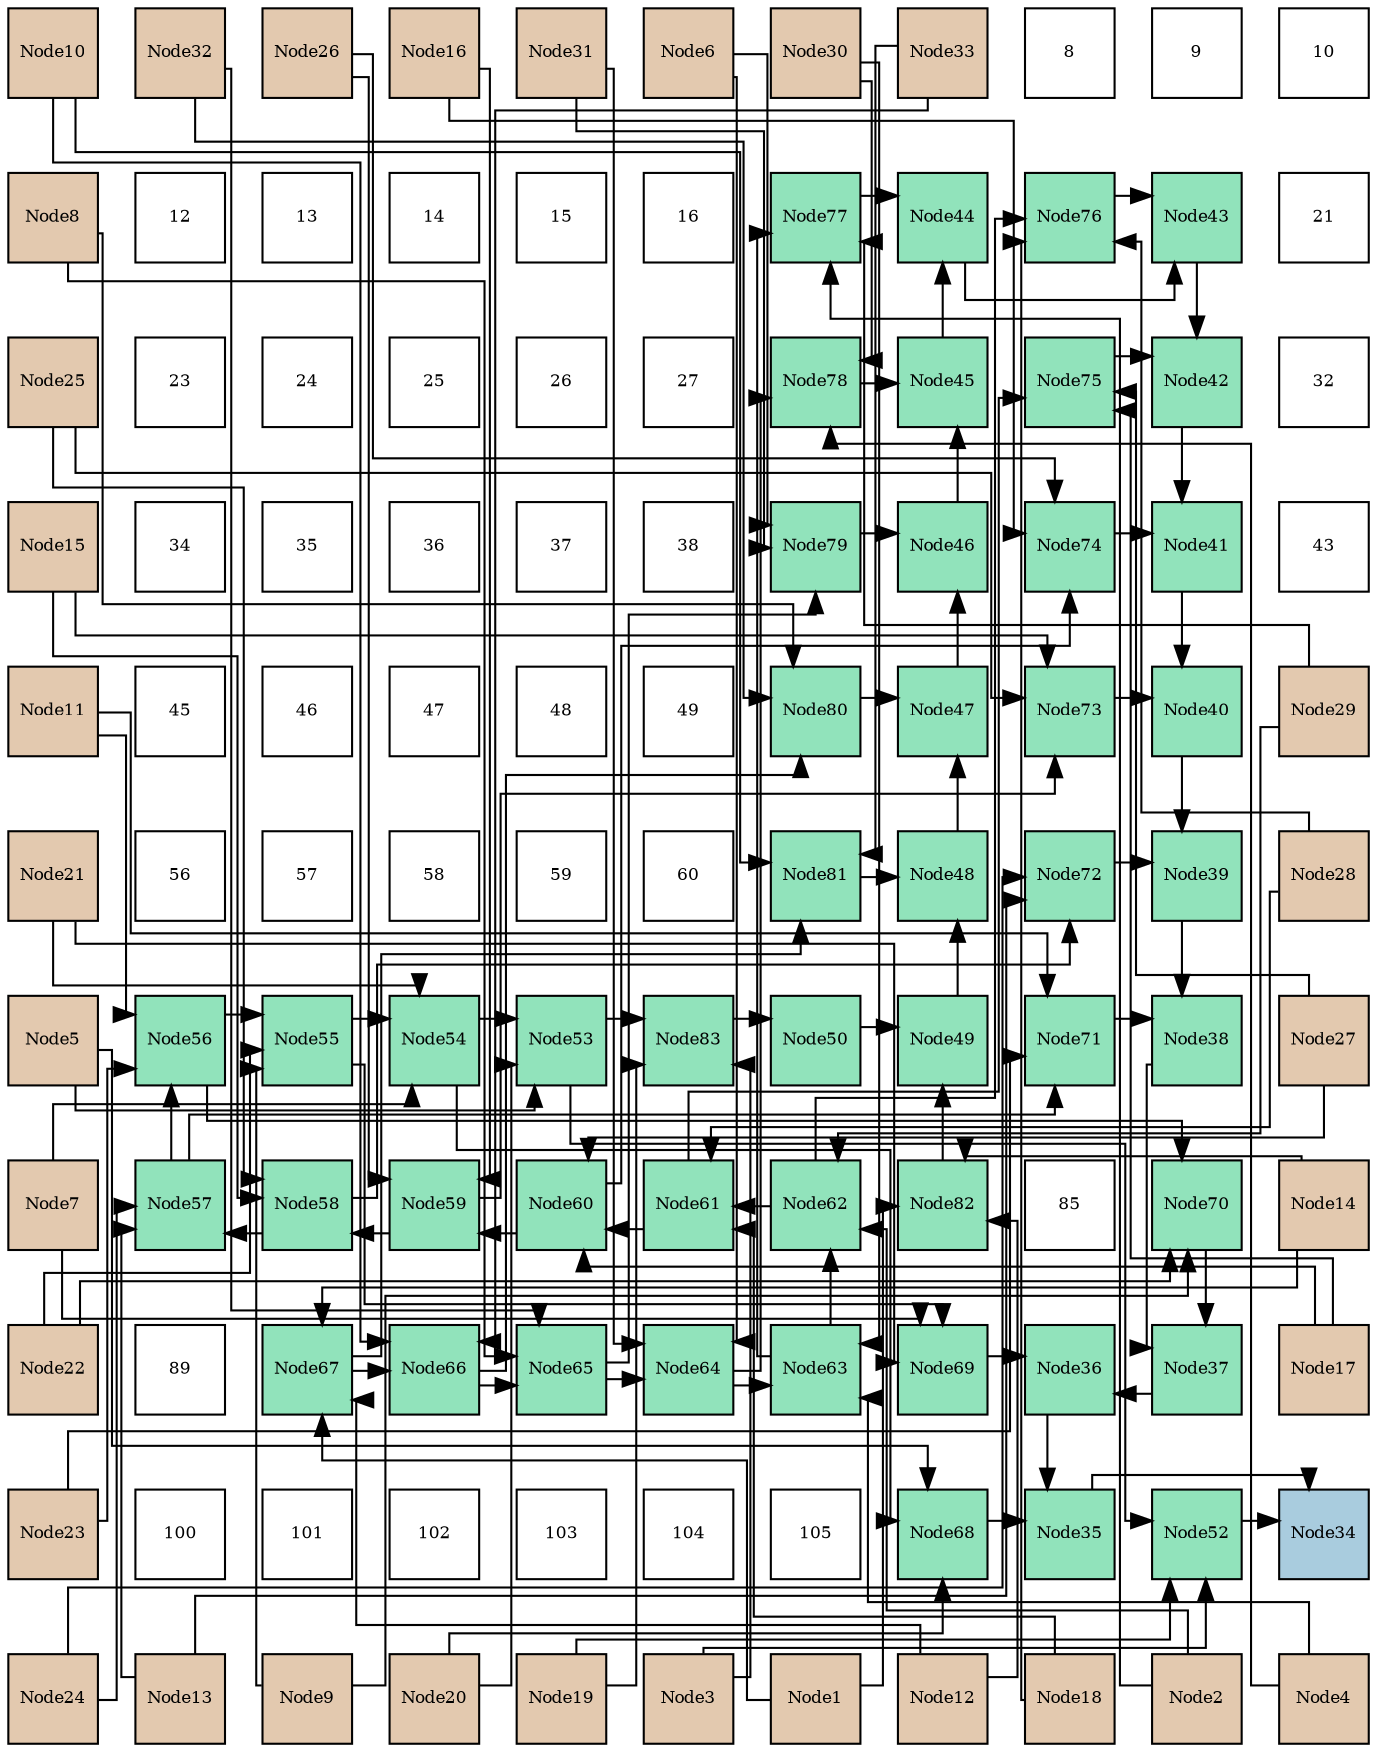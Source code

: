 digraph layout{
 rankdir=TB;
 splines=ortho;
 node [style=filled shape=square fixedsize=true width=0.6];
0[label="Node10", fontsize=8, fillcolor="#e3c9af"];
1[label="Node32", fontsize=8, fillcolor="#e3c9af"];
2[label="Node26", fontsize=8, fillcolor="#e3c9af"];
3[label="Node16", fontsize=8, fillcolor="#e3c9af"];
4[label="Node31", fontsize=8, fillcolor="#e3c9af"];
5[label="Node6", fontsize=8, fillcolor="#e3c9af"];
6[label="Node30", fontsize=8, fillcolor="#e3c9af"];
7[label="Node33", fontsize=8, fillcolor="#e3c9af"];
8[label="8", fontsize=8, fillcolor="#ffffff"];
9[label="9", fontsize=8, fillcolor="#ffffff"];
10[label="10", fontsize=8, fillcolor="#ffffff"];
11[label="Node8", fontsize=8, fillcolor="#e3c9af"];
12[label="12", fontsize=8, fillcolor="#ffffff"];
13[label="13", fontsize=8, fillcolor="#ffffff"];
14[label="14", fontsize=8, fillcolor="#ffffff"];
15[label="15", fontsize=8, fillcolor="#ffffff"];
16[label="16", fontsize=8, fillcolor="#ffffff"];
17[label="Node77", fontsize=8, fillcolor="#91e3bb"];
18[label="Node44", fontsize=8, fillcolor="#91e3bb"];
19[label="Node76", fontsize=8, fillcolor="#91e3bb"];
20[label="Node43", fontsize=8, fillcolor="#91e3bb"];
21[label="21", fontsize=8, fillcolor="#ffffff"];
22[label="Node25", fontsize=8, fillcolor="#e3c9af"];
23[label="23", fontsize=8, fillcolor="#ffffff"];
24[label="24", fontsize=8, fillcolor="#ffffff"];
25[label="25", fontsize=8, fillcolor="#ffffff"];
26[label="26", fontsize=8, fillcolor="#ffffff"];
27[label="27", fontsize=8, fillcolor="#ffffff"];
28[label="Node78", fontsize=8, fillcolor="#91e3bb"];
29[label="Node45", fontsize=8, fillcolor="#91e3bb"];
30[label="Node75", fontsize=8, fillcolor="#91e3bb"];
31[label="Node42", fontsize=8, fillcolor="#91e3bb"];
32[label="32", fontsize=8, fillcolor="#ffffff"];
33[label="Node15", fontsize=8, fillcolor="#e3c9af"];
34[label="34", fontsize=8, fillcolor="#ffffff"];
35[label="35", fontsize=8, fillcolor="#ffffff"];
36[label="36", fontsize=8, fillcolor="#ffffff"];
37[label="37", fontsize=8, fillcolor="#ffffff"];
38[label="38", fontsize=8, fillcolor="#ffffff"];
39[label="Node79", fontsize=8, fillcolor="#91e3bb"];
40[label="Node46", fontsize=8, fillcolor="#91e3bb"];
41[label="Node74", fontsize=8, fillcolor="#91e3bb"];
42[label="Node41", fontsize=8, fillcolor="#91e3bb"];
43[label="43", fontsize=8, fillcolor="#ffffff"];
44[label="Node11", fontsize=8, fillcolor="#e3c9af"];
45[label="45", fontsize=8, fillcolor="#ffffff"];
46[label="46", fontsize=8, fillcolor="#ffffff"];
47[label="47", fontsize=8, fillcolor="#ffffff"];
48[label="48", fontsize=8, fillcolor="#ffffff"];
49[label="49", fontsize=8, fillcolor="#ffffff"];
50[label="Node80", fontsize=8, fillcolor="#91e3bb"];
51[label="Node47", fontsize=8, fillcolor="#91e3bb"];
52[label="Node73", fontsize=8, fillcolor="#91e3bb"];
53[label="Node40", fontsize=8, fillcolor="#91e3bb"];
54[label="Node29", fontsize=8, fillcolor="#e3c9af"];
55[label="Node21", fontsize=8, fillcolor="#e3c9af"];
56[label="56", fontsize=8, fillcolor="#ffffff"];
57[label="57", fontsize=8, fillcolor="#ffffff"];
58[label="58", fontsize=8, fillcolor="#ffffff"];
59[label="59", fontsize=8, fillcolor="#ffffff"];
60[label="60", fontsize=8, fillcolor="#ffffff"];
61[label="Node81", fontsize=8, fillcolor="#91e3bb"];
62[label="Node48", fontsize=8, fillcolor="#91e3bb"];
63[label="Node72", fontsize=8, fillcolor="#91e3bb"];
64[label="Node39", fontsize=8, fillcolor="#91e3bb"];
65[label="Node28", fontsize=8, fillcolor="#e3c9af"];
66[label="Node5", fontsize=8, fillcolor="#e3c9af"];
67[label="Node56", fontsize=8, fillcolor="#91e3bb"];
68[label="Node55", fontsize=8, fillcolor="#91e3bb"];
69[label="Node54", fontsize=8, fillcolor="#91e3bb"];
70[label="Node53", fontsize=8, fillcolor="#91e3bb"];
71[label="Node83", fontsize=8, fillcolor="#91e3bb"];
72[label="Node50", fontsize=8, fillcolor="#91e3bb"];
73[label="Node49", fontsize=8, fillcolor="#91e3bb"];
74[label="Node71", fontsize=8, fillcolor="#91e3bb"];
75[label="Node38", fontsize=8, fillcolor="#91e3bb"];
76[label="Node27", fontsize=8, fillcolor="#e3c9af"];
77[label="Node7", fontsize=8, fillcolor="#e3c9af"];
78[label="Node57", fontsize=8, fillcolor="#91e3bb"];
79[label="Node58", fontsize=8, fillcolor="#91e3bb"];
80[label="Node59", fontsize=8, fillcolor="#91e3bb"];
81[label="Node60", fontsize=8, fillcolor="#91e3bb"];
82[label="Node61", fontsize=8, fillcolor="#91e3bb"];
83[label="Node62", fontsize=8, fillcolor="#91e3bb"];
84[label="Node82", fontsize=8, fillcolor="#91e3bb"];
85[label="85", fontsize=8, fillcolor="#ffffff"];
86[label="Node70", fontsize=8, fillcolor="#91e3bb"];
87[label="Node14", fontsize=8, fillcolor="#e3c9af"];
88[label="Node22", fontsize=8, fillcolor="#e3c9af"];
89[label="89", fontsize=8, fillcolor="#ffffff"];
90[label="Node67", fontsize=8, fillcolor="#91e3bb"];
91[label="Node66", fontsize=8, fillcolor="#91e3bb"];
92[label="Node65", fontsize=8, fillcolor="#91e3bb"];
93[label="Node64", fontsize=8, fillcolor="#91e3bb"];
94[label="Node63", fontsize=8, fillcolor="#91e3bb"];
95[label="Node69", fontsize=8, fillcolor="#91e3bb"];
96[label="Node36", fontsize=8, fillcolor="#91e3bb"];
97[label="Node37", fontsize=8, fillcolor="#91e3bb"];
98[label="Node17", fontsize=8, fillcolor="#e3c9af"];
99[label="Node23", fontsize=8, fillcolor="#e3c9af"];
100[label="100", fontsize=8, fillcolor="#ffffff"];
101[label="101", fontsize=8, fillcolor="#ffffff"];
102[label="102", fontsize=8, fillcolor="#ffffff"];
103[label="103", fontsize=8, fillcolor="#ffffff"];
104[label="104", fontsize=8, fillcolor="#ffffff"];
105[label="105", fontsize=8, fillcolor="#ffffff"];
106[label="Node68", fontsize=8, fillcolor="#91e3bb"];
107[label="Node35", fontsize=8, fillcolor="#91e3bb"];
108[label="Node52", fontsize=8, fillcolor="#91e3bb"];
109[label="Node34", fontsize=8, fillcolor="#a9ccde"];
110[label="Node24", fontsize=8, fillcolor="#e3c9af"];
111[label="Node13", fontsize=8, fillcolor="#e3c9af"];
112[label="Node9", fontsize=8, fillcolor="#e3c9af"];
113[label="Node20", fontsize=8, fillcolor="#e3c9af"];
114[label="Node19", fontsize=8, fillcolor="#e3c9af"];
115[label="Node3", fontsize=8, fillcolor="#e3c9af"];
116[label="Node1", fontsize=8, fillcolor="#e3c9af"];
117[label="Node12", fontsize=8, fillcolor="#e3c9af"];
118[label="Node18", fontsize=8, fillcolor="#e3c9af"];
119[label="Node2", fontsize=8, fillcolor="#e3c9af"];
120[label="Node4", fontsize=8, fillcolor="#e3c9af"];
edge [constraint=false, style=vis];107 -> 109;
108 -> 109;
96 -> 107;
106 -> 107;
97 -> 96;
95 -> 96;
75 -> 97;
86 -> 97;
64 -> 75;
74 -> 75;
53 -> 64;
63 -> 64;
42 -> 53;
52 -> 53;
31 -> 42;
41 -> 42;
20 -> 31;
30 -> 31;
18 -> 20;
19 -> 20;
29 -> 18;
17 -> 18;
40 -> 29;
28 -> 29;
51 -> 40;
39 -> 40;
62 -> 51;
50 -> 51;
73 -> 62;
61 -> 62;
72 -> 73;
84 -> 73;
71 -> 72;
70 -> 108;
115 -> 108;
114 -> 108;
70 -> 71;
115 -> 71;
114 -> 71;
69 -> 70;
66 -> 70;
113 -> 70;
69 -> 106;
66 -> 106;
113 -> 106;
68 -> 69;
77 -> 69;
55 -> 69;
68 -> 95;
77 -> 95;
55 -> 95;
67 -> 68;
112 -> 68;
88 -> 68;
67 -> 86;
112 -> 86;
88 -> 86;
78 -> 67;
44 -> 67;
99 -> 67;
78 -> 74;
44 -> 74;
99 -> 74;
79 -> 78;
111 -> 78;
110 -> 78;
79 -> 63;
111 -> 63;
110 -> 63;
80 -> 79;
33 -> 79;
22 -> 79;
80 -> 52;
33 -> 52;
22 -> 52;
81 -> 80;
3 -> 80;
2 -> 80;
81 -> 41;
3 -> 41;
2 -> 41;
82 -> 81;
98 -> 81;
76 -> 81;
82 -> 30;
98 -> 30;
76 -> 30;
83 -> 82;
118 -> 82;
65 -> 82;
83 -> 19;
118 -> 19;
65 -> 19;
94 -> 83;
119 -> 83;
54 -> 83;
94 -> 17;
119 -> 17;
54 -> 17;
93 -> 94;
120 -> 94;
6 -> 94;
93 -> 28;
120 -> 28;
6 -> 28;
92 -> 93;
5 -> 93;
4 -> 93;
92 -> 39;
5 -> 39;
4 -> 39;
91 -> 92;
11 -> 92;
1 -> 92;
91 -> 50;
11 -> 50;
1 -> 50;
90 -> 91;
0 -> 91;
7 -> 91;
90 -> 61;
0 -> 61;
7 -> 61;
116 -> 90;
117 -> 90;
87 -> 90;
116 -> 84;
117 -> 84;
87 -> 84;
edge [constraint=true, style=invis];
0 -> 11 -> 22 -> 33 -> 44 -> 55 -> 66 -> 77 -> 88 -> 99 -> 110;
1 -> 12 -> 23 -> 34 -> 45 -> 56 -> 67 -> 78 -> 89 -> 100 -> 111;
2 -> 13 -> 24 -> 35 -> 46 -> 57 -> 68 -> 79 -> 90 -> 101 -> 112;
3 -> 14 -> 25 -> 36 -> 47 -> 58 -> 69 -> 80 -> 91 -> 102 -> 113;
4 -> 15 -> 26 -> 37 -> 48 -> 59 -> 70 -> 81 -> 92 -> 103 -> 114;
5 -> 16 -> 27 -> 38 -> 49 -> 60 -> 71 -> 82 -> 93 -> 104 -> 115;
6 -> 17 -> 28 -> 39 -> 50 -> 61 -> 72 -> 83 -> 94 -> 105 -> 116;
7 -> 18 -> 29 -> 40 -> 51 -> 62 -> 73 -> 84 -> 95 -> 106 -> 117;
8 -> 19 -> 30 -> 41 -> 52 -> 63 -> 74 -> 85 -> 96 -> 107 -> 118;
9 -> 20 -> 31 -> 42 -> 53 -> 64 -> 75 -> 86 -> 97 -> 108 -> 119;
10 -> 21 -> 32 -> 43 -> 54 -> 65 -> 76 -> 87 -> 98 -> 109 -> 120;
rank = same {0 -> 1 -> 2 -> 3 -> 4 -> 5 -> 6 -> 7 -> 8 -> 9 -> 10};
rank = same {11 -> 12 -> 13 -> 14 -> 15 -> 16 -> 17 -> 18 -> 19 -> 20 -> 21};
rank = same {22 -> 23 -> 24 -> 25 -> 26 -> 27 -> 28 -> 29 -> 30 -> 31 -> 32};
rank = same {33 -> 34 -> 35 -> 36 -> 37 -> 38 -> 39 -> 40 -> 41 -> 42 -> 43};
rank = same {44 -> 45 -> 46 -> 47 -> 48 -> 49 -> 50 -> 51 -> 52 -> 53 -> 54};
rank = same {55 -> 56 -> 57 -> 58 -> 59 -> 60 -> 61 -> 62 -> 63 -> 64 -> 65};
rank = same {66 -> 67 -> 68 -> 69 -> 70 -> 71 -> 72 -> 73 -> 74 -> 75 -> 76};
rank = same {77 -> 78 -> 79 -> 80 -> 81 -> 82 -> 83 -> 84 -> 85 -> 86 -> 87};
rank = same {88 -> 89 -> 90 -> 91 -> 92 -> 93 -> 94 -> 95 -> 96 -> 97 -> 98};
rank = same {99 -> 100 -> 101 -> 102 -> 103 -> 104 -> 105 -> 106 -> 107 -> 108 -> 109};
rank = same {110 -> 111 -> 112 -> 113 -> 114 -> 115 -> 116 -> 117 -> 118 -> 119 -> 120};
}